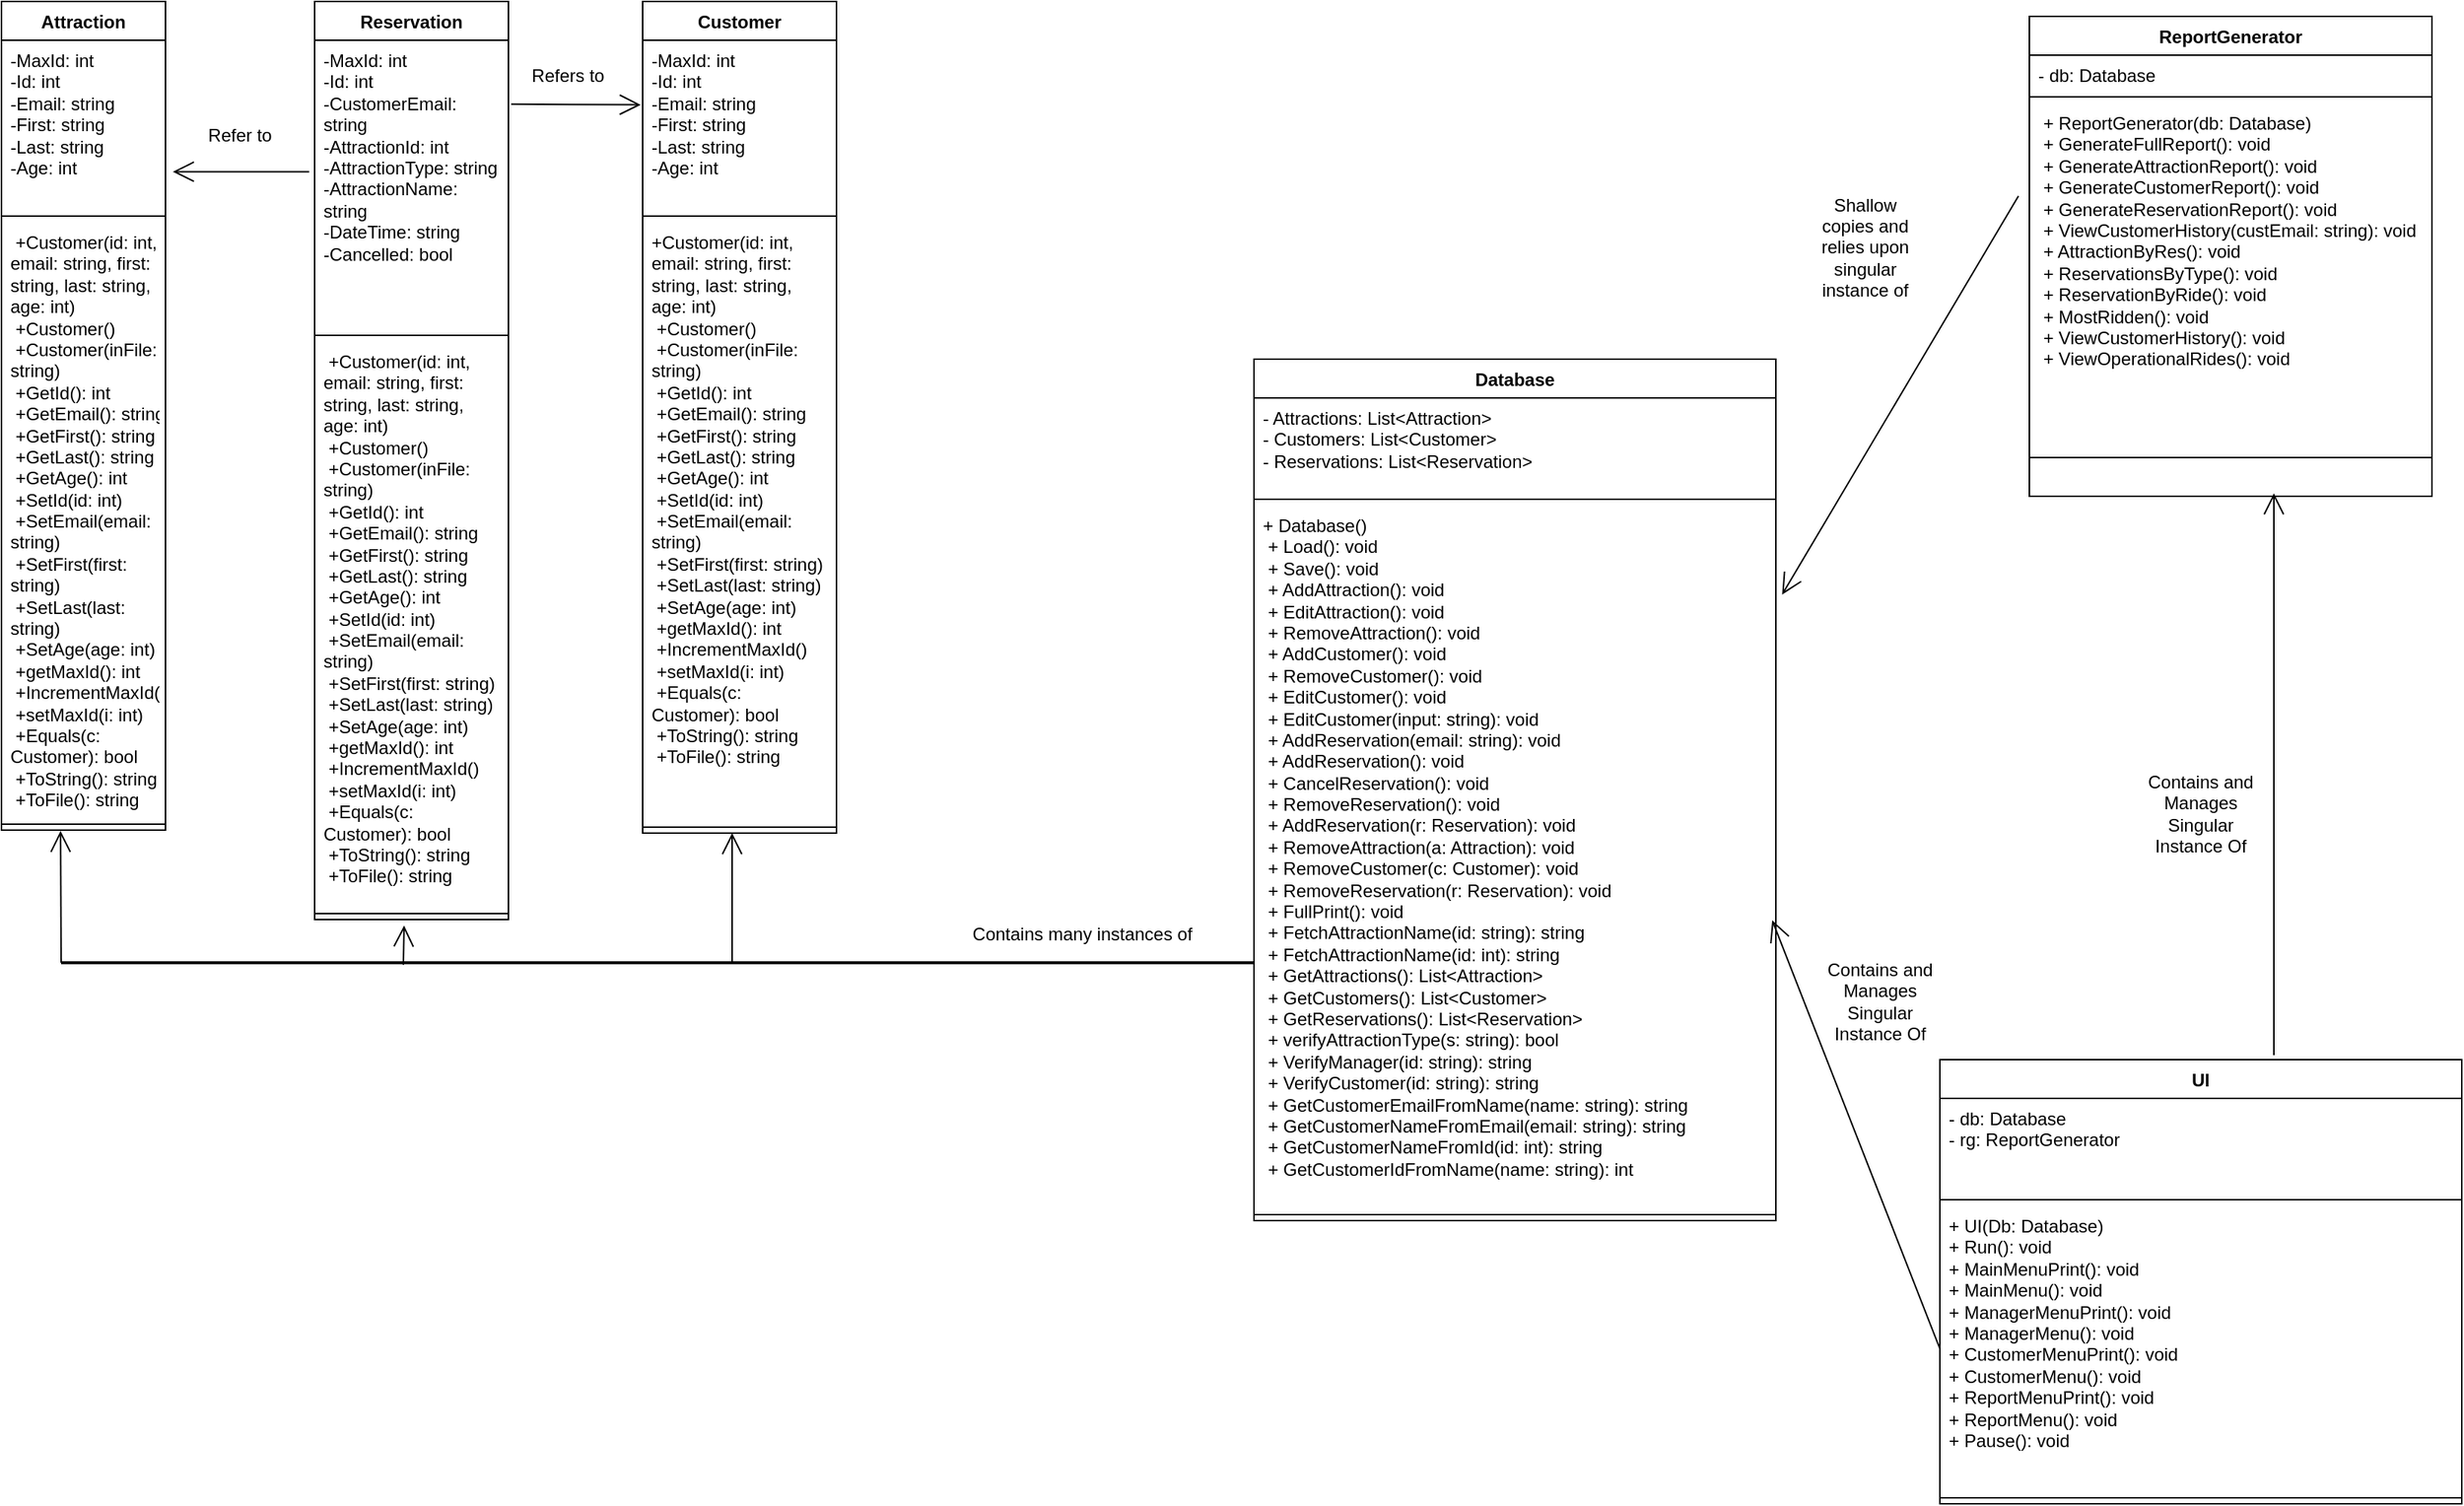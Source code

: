 <mxfile version="22.1.5" type="device">
  <diagram id="C5RBs43oDa-KdzZeNtuy" name="Page-1">
    <mxGraphModel dx="2090" dy="1170" grid="1" gridSize="10" guides="1" tooltips="1" connect="1" arrows="1" fold="1" page="1" pageScale="1" pageWidth="827" pageHeight="1169" math="0" shadow="0">
      <root>
        <mxCell id="WIyWlLk6GJQsqaUBKTNV-0" />
        <mxCell id="WIyWlLk6GJQsqaUBKTNV-1" parent="WIyWlLk6GJQsqaUBKTNV-0" />
        <mxCell id="RIVzl25gJOx5hHSlunZJ-0" value="Reservation" style="swimlane;fontStyle=1;align=center;verticalAlign=top;childLayout=stackLayout;horizontal=1;startSize=26;horizontalStack=0;resizeParent=1;resizeParentMax=0;resizeLast=0;collapsible=1;marginBottom=0;whiteSpace=wrap;html=1;" vertex="1" parent="WIyWlLk6GJQsqaUBKTNV-1">
          <mxGeometry x="210" width="130" height="616" as="geometry" />
        </mxCell>
        <mxCell id="RIVzl25gJOx5hHSlunZJ-1" value="-MaxId: int&lt;br/&gt; -Id: int&lt;br/&gt; -CustomerEmail: string&lt;br/&gt; -AttractionId: int&lt;br/&gt; -AttractionType: string&lt;br/&gt; -AttractionName: string&lt;br/&gt; -DateTime: string&lt;br/&gt; -Cancelled: bool" style="text;strokeColor=none;fillColor=none;align=left;verticalAlign=top;spacingLeft=4;spacingRight=4;overflow=hidden;rotatable=0;points=[[0,0.5],[1,0.5]];portConstraint=eastwest;whiteSpace=wrap;html=1;" vertex="1" parent="RIVzl25gJOx5hHSlunZJ-0">
          <mxGeometry y="26" width="130" height="194" as="geometry" />
        </mxCell>
        <mxCell id="RIVzl25gJOx5hHSlunZJ-4" value="" style="line;strokeWidth=1;fillColor=none;align=left;verticalAlign=middle;spacingTop=-1;spacingLeft=3;spacingRight=3;rotatable=0;labelPosition=right;points=[];portConstraint=eastwest;strokeColor=inherit;" vertex="1" parent="RIVzl25gJOx5hHSlunZJ-0">
          <mxGeometry y="220" width="130" height="8" as="geometry" />
        </mxCell>
        <mxCell id="RIVzl25gJOx5hHSlunZJ-3" value="&lt;div&gt;&amp;nbsp;+Customer(id: int, email: string, first: string, last: string, age: int)&lt;/div&gt;&lt;div&gt;&amp;nbsp;+Customer()&lt;/div&gt;&lt;div&gt;&amp;nbsp;+Customer(inFile: string)&lt;/div&gt;&lt;div&gt;&amp;nbsp;+GetId(): int&lt;/div&gt;&lt;div&gt;&amp;nbsp;+GetEmail(): string&lt;/div&gt;&lt;div&gt;&amp;nbsp;+GetFirst(): string&lt;/div&gt;&lt;div&gt;&amp;nbsp;+GetLast(): string&lt;/div&gt;&lt;div&gt;&amp;nbsp;+GetAge(): int&lt;/div&gt;&lt;div&gt;&amp;nbsp;+SetId(id: int)&lt;/div&gt;&lt;div&gt;&amp;nbsp;+SetEmail(email: string)&lt;/div&gt;&lt;div&gt;&amp;nbsp;+SetFirst(first: string)&lt;/div&gt;&lt;div&gt;&amp;nbsp;+SetLast(last: string)&lt;/div&gt;&lt;div&gt;&amp;nbsp;+SetAge(age: int)&lt;/div&gt;&lt;div&gt;&amp;nbsp;+getMaxId(): int&lt;/div&gt;&lt;div&gt;&amp;nbsp;+IncrementMaxId()&lt;/div&gt;&lt;div&gt;&amp;nbsp;+setMaxId(i: int)&lt;/div&gt;&lt;div&gt;&amp;nbsp;+Equals(c: Customer): bool&lt;/div&gt;&lt;div&gt;&amp;nbsp;+ToString(): string&lt;/div&gt;&lt;div&gt;&amp;nbsp;+ToFile(): string&lt;/div&gt;" style="text;strokeColor=none;fillColor=none;align=left;verticalAlign=top;spacingLeft=4;spacingRight=4;overflow=hidden;rotatable=0;points=[[0,0.5],[1,0.5]];portConstraint=eastwest;whiteSpace=wrap;html=1;" vertex="1" parent="RIVzl25gJOx5hHSlunZJ-0">
          <mxGeometry y="228" width="130" height="380" as="geometry" />
        </mxCell>
        <mxCell id="RIVzl25gJOx5hHSlunZJ-2" value="" style="line;strokeWidth=1;fillColor=none;align=left;verticalAlign=middle;spacingTop=-1;spacingLeft=3;spacingRight=3;rotatable=0;labelPosition=right;points=[];portConstraint=eastwest;strokeColor=inherit;" vertex="1" parent="RIVzl25gJOx5hHSlunZJ-0">
          <mxGeometry y="608" width="130" height="8" as="geometry" />
        </mxCell>
        <mxCell id="RIVzl25gJOx5hHSlunZJ-5" value="Attraction" style="swimlane;fontStyle=1;align=center;verticalAlign=top;childLayout=stackLayout;horizontal=1;startSize=26;horizontalStack=0;resizeParent=1;resizeParentMax=0;resizeLast=0;collapsible=1;marginBottom=0;whiteSpace=wrap;html=1;" vertex="1" parent="WIyWlLk6GJQsqaUBKTNV-1">
          <mxGeometry width="110" height="556" as="geometry" />
        </mxCell>
        <mxCell id="RIVzl25gJOx5hHSlunZJ-6" value=" -MaxId: int&lt;br/&gt; -Id: int&lt;br/&gt; -Email: string&lt;br/&gt; -First: string&lt;br/&gt; -Last: string&lt;br/&gt; -Age: int" style="text;strokeColor=none;fillColor=none;align=left;verticalAlign=top;spacingLeft=4;spacingRight=4;overflow=hidden;rotatable=0;points=[[0,0.5],[1,0.5]];portConstraint=eastwest;whiteSpace=wrap;html=1;" vertex="1" parent="RIVzl25gJOx5hHSlunZJ-5">
          <mxGeometry y="26" width="110" height="114" as="geometry" />
        </mxCell>
        <mxCell id="RIVzl25gJOx5hHSlunZJ-7" value="" style="line;strokeWidth=1;fillColor=none;align=left;verticalAlign=middle;spacingTop=-1;spacingLeft=3;spacingRight=3;rotatable=0;labelPosition=right;points=[];portConstraint=eastwest;strokeColor=inherit;" vertex="1" parent="RIVzl25gJOx5hHSlunZJ-5">
          <mxGeometry y="140" width="110" height="8" as="geometry" />
        </mxCell>
        <mxCell id="RIVzl25gJOx5hHSlunZJ-8" value="&lt;div&gt;&amp;nbsp;+Customer(id: int, email: string, first: string, last: string, age: int)&lt;/div&gt;&lt;div&gt;&amp;nbsp;+Customer()&lt;/div&gt;&lt;div&gt;&amp;nbsp;+Customer(inFile: string)&lt;/div&gt;&lt;div&gt;&amp;nbsp;+GetId(): int&lt;/div&gt;&lt;div&gt;&amp;nbsp;+GetEmail(): string&lt;/div&gt;&lt;div&gt;&amp;nbsp;+GetFirst(): string&lt;/div&gt;&lt;div&gt;&amp;nbsp;+GetLast(): string&lt;/div&gt;&lt;div&gt;&amp;nbsp;+GetAge(): int&lt;/div&gt;&lt;div&gt;&amp;nbsp;+SetId(id: int)&lt;/div&gt;&lt;div&gt;&amp;nbsp;+SetEmail(email: string)&lt;/div&gt;&lt;div&gt;&amp;nbsp;+SetFirst(first: string)&lt;/div&gt;&lt;div&gt;&amp;nbsp;+SetLast(last: string)&lt;/div&gt;&lt;div&gt;&amp;nbsp;+SetAge(age: int)&lt;/div&gt;&lt;div&gt;&amp;nbsp;+getMaxId(): int&lt;/div&gt;&lt;div&gt;&amp;nbsp;+IncrementMaxId()&lt;/div&gt;&lt;div&gt;&amp;nbsp;+setMaxId(i: int)&lt;/div&gt;&lt;div&gt;&amp;nbsp;+Equals(c: Customer): bool&lt;/div&gt;&lt;div&gt;&amp;nbsp;+ToString(): string&lt;/div&gt;&lt;div&gt;&amp;nbsp;+ToFile(): string&lt;/div&gt;" style="text;strokeColor=none;fillColor=none;align=left;verticalAlign=top;spacingLeft=4;spacingRight=4;overflow=hidden;rotatable=0;points=[[0,0.5],[1,0.5]];portConstraint=eastwest;whiteSpace=wrap;html=1;" vertex="1" parent="RIVzl25gJOx5hHSlunZJ-5">
          <mxGeometry y="148" width="110" height="400" as="geometry" />
        </mxCell>
        <mxCell id="RIVzl25gJOx5hHSlunZJ-9" value="" style="line;strokeWidth=1;fillColor=none;align=left;verticalAlign=middle;spacingTop=-1;spacingLeft=3;spacingRight=3;rotatable=0;labelPosition=right;points=[];portConstraint=eastwest;strokeColor=inherit;" vertex="1" parent="RIVzl25gJOx5hHSlunZJ-5">
          <mxGeometry y="548" width="110" height="8" as="geometry" />
        </mxCell>
        <mxCell id="RIVzl25gJOx5hHSlunZJ-10" value="Customer" style="swimlane;fontStyle=1;align=center;verticalAlign=top;childLayout=stackLayout;horizontal=1;startSize=26;horizontalStack=0;resizeParent=1;resizeParentMax=0;resizeLast=0;collapsible=1;marginBottom=0;whiteSpace=wrap;html=1;" vertex="1" parent="WIyWlLk6GJQsqaUBKTNV-1">
          <mxGeometry x="430" width="130" height="558" as="geometry" />
        </mxCell>
        <mxCell id="RIVzl25gJOx5hHSlunZJ-11" value=" -MaxId: int&lt;br/&gt; -Id: int&lt;br/&gt; -Email: string&lt;br/&gt; -First: string&lt;br/&gt; -Last: string&lt;br/&gt; -Age: int" style="text;strokeColor=none;fillColor=none;align=left;verticalAlign=top;spacingLeft=4;spacingRight=4;overflow=hidden;rotatable=0;points=[[0,0.5],[1,0.5]];portConstraint=eastwest;whiteSpace=wrap;html=1;" vertex="1" parent="RIVzl25gJOx5hHSlunZJ-10">
          <mxGeometry y="26" width="130" height="114" as="geometry" />
        </mxCell>
        <mxCell id="RIVzl25gJOx5hHSlunZJ-12" value="" style="line;strokeWidth=1;fillColor=none;align=left;verticalAlign=middle;spacingTop=-1;spacingLeft=3;spacingRight=3;rotatable=0;labelPosition=right;points=[];portConstraint=eastwest;strokeColor=inherit;" vertex="1" parent="RIVzl25gJOx5hHSlunZJ-10">
          <mxGeometry y="140" width="130" height="8" as="geometry" />
        </mxCell>
        <mxCell id="RIVzl25gJOx5hHSlunZJ-13" value="&lt;div&gt;&lt;div&gt;+Customer(id: int, email: string, first: string, last: string, age: int)&lt;/div&gt;&lt;div&gt;&amp;nbsp;+Customer()&lt;/div&gt;&lt;div&gt;&amp;nbsp;+Customer(inFile: string)&lt;/div&gt;&lt;div&gt;&amp;nbsp;+GetId(): int&lt;/div&gt;&lt;div&gt;&amp;nbsp;+GetEmail(): string&lt;/div&gt;&lt;div&gt;&amp;nbsp;+GetFirst(): string&lt;/div&gt;&lt;div&gt;&amp;nbsp;+GetLast(): string&lt;/div&gt;&lt;div&gt;&amp;nbsp;+GetAge(): int&lt;/div&gt;&lt;div&gt;&amp;nbsp;+SetId(id: int)&lt;/div&gt;&lt;div&gt;&amp;nbsp;+SetEmail(email: string)&lt;/div&gt;&lt;div&gt;&amp;nbsp;+SetFirst(first: string)&lt;/div&gt;&lt;div&gt;&amp;nbsp;+SetLast(last: string)&lt;/div&gt;&lt;div&gt;&amp;nbsp;+SetAge(age: int)&lt;/div&gt;&lt;div&gt;&amp;nbsp;+getMaxId(): int&lt;/div&gt;&lt;div&gt;&amp;nbsp;+IncrementMaxId()&lt;/div&gt;&lt;div&gt;&amp;nbsp;+setMaxId(i: int)&lt;/div&gt;&lt;div&gt;&amp;nbsp;+Equals(c: Customer): bool&lt;/div&gt;&lt;div&gt;&amp;nbsp;+ToString(): string&lt;/div&gt;&lt;div&gt;&amp;nbsp;+ToFile(): string&lt;/div&gt;&lt;/div&gt;" style="text;strokeColor=none;fillColor=none;align=left;verticalAlign=top;spacingLeft=4;spacingRight=4;overflow=hidden;rotatable=0;points=[[0,0.5],[1,0.5]];portConstraint=eastwest;whiteSpace=wrap;html=1;" vertex="1" parent="RIVzl25gJOx5hHSlunZJ-10">
          <mxGeometry y="148" width="130" height="402" as="geometry" />
        </mxCell>
        <mxCell id="RIVzl25gJOx5hHSlunZJ-14" value="" style="line;strokeWidth=1;fillColor=none;align=left;verticalAlign=middle;spacingTop=-1;spacingLeft=3;spacingRight=3;rotatable=0;labelPosition=right;points=[];portConstraint=eastwest;strokeColor=inherit;" vertex="1" parent="RIVzl25gJOx5hHSlunZJ-10">
          <mxGeometry y="550" width="130" height="8" as="geometry" />
        </mxCell>
        <mxCell id="RIVzl25gJOx5hHSlunZJ-15" value="" style="endArrow=open;endFill=1;endSize=12;html=1;rounded=0;exitX=1.014;exitY=0.221;exitDx=0;exitDy=0;exitPerimeter=0;entryX=-0.01;entryY=0.38;entryDx=0;entryDy=0;entryPerimeter=0;" edge="1" parent="WIyWlLk6GJQsqaUBKTNV-1" source="RIVzl25gJOx5hHSlunZJ-1" target="RIVzl25gJOx5hHSlunZJ-11">
          <mxGeometry width="160" relative="1" as="geometry">
            <mxPoint x="310" y="290" as="sourcePoint" />
            <mxPoint x="470" y="290" as="targetPoint" />
          </mxGeometry>
        </mxCell>
        <mxCell id="RIVzl25gJOx5hHSlunZJ-16" value="" style="endArrow=open;endFill=1;endSize=12;html=1;rounded=0;exitX=-0.028;exitY=0.455;exitDx=0;exitDy=0;exitPerimeter=0;entryX=1.045;entryY=0.774;entryDx=0;entryDy=0;entryPerimeter=0;" edge="1" parent="WIyWlLk6GJQsqaUBKTNV-1" source="RIVzl25gJOx5hHSlunZJ-1" target="RIVzl25gJOx5hHSlunZJ-6">
          <mxGeometry width="160" relative="1" as="geometry">
            <mxPoint x="310" y="290" as="sourcePoint" />
            <mxPoint x="470" y="290" as="targetPoint" />
          </mxGeometry>
        </mxCell>
        <UserObject label="Refer to" placeholders="1" name="Variable" id="RIVzl25gJOx5hHSlunZJ-17">
          <mxCell style="text;html=1;strokeColor=none;fillColor=none;align=center;verticalAlign=middle;whiteSpace=wrap;overflow=hidden;" vertex="1" parent="WIyWlLk6GJQsqaUBKTNV-1">
            <mxGeometry x="120" y="80" width="80" height="20" as="geometry" />
          </mxCell>
        </UserObject>
        <UserObject label="Refers to" placeholders="1" name="Variable" id="RIVzl25gJOx5hHSlunZJ-18">
          <mxCell style="text;html=1;strokeColor=none;fillColor=none;align=center;verticalAlign=middle;whiteSpace=wrap;overflow=hidden;" vertex="1" parent="WIyWlLk6GJQsqaUBKTNV-1">
            <mxGeometry x="340" y="40" width="80" height="20" as="geometry" />
          </mxCell>
        </UserObject>
        <mxCell id="RIVzl25gJOx5hHSlunZJ-20" value="Database" style="swimlane;fontStyle=1;align=center;verticalAlign=top;childLayout=stackLayout;horizontal=1;startSize=26;horizontalStack=0;resizeParent=1;resizeParentMax=0;resizeLast=0;collapsible=1;marginBottom=0;whiteSpace=wrap;html=1;" vertex="1" parent="WIyWlLk6GJQsqaUBKTNV-1">
          <mxGeometry x="840" y="240" width="350" height="578" as="geometry" />
        </mxCell>
        <mxCell id="RIVzl25gJOx5hHSlunZJ-21" value=" - Attractions: List&amp;lt;Attraction&amp;gt;&lt;br/&gt; - Customers: List&amp;lt;Customer&amp;gt;&lt;br/&gt; - Reservations: List&amp;lt;Reservation&amp;gt;" style="text;strokeColor=none;fillColor=none;align=left;verticalAlign=top;spacingLeft=4;spacingRight=4;overflow=hidden;rotatable=0;points=[[0,0.5],[1,0.5]];portConstraint=eastwest;whiteSpace=wrap;html=1;" vertex="1" parent="RIVzl25gJOx5hHSlunZJ-20">
          <mxGeometry y="26" width="350" height="64" as="geometry" />
        </mxCell>
        <mxCell id="RIVzl25gJOx5hHSlunZJ-22" value="" style="line;strokeWidth=1;fillColor=none;align=left;verticalAlign=middle;spacingTop=-1;spacingLeft=3;spacingRight=3;rotatable=0;labelPosition=right;points=[];portConstraint=eastwest;strokeColor=inherit;" vertex="1" parent="RIVzl25gJOx5hHSlunZJ-20">
          <mxGeometry y="90" width="350" height="8" as="geometry" />
        </mxCell>
        <mxCell id="RIVzl25gJOx5hHSlunZJ-23" value="&lt;div&gt;+ Database()&lt;/div&gt;&lt;div&gt;&amp;nbsp;+ Load(): void&lt;/div&gt;&lt;div&gt;&amp;nbsp;+ Save(): void&lt;/div&gt;&lt;div&gt;&amp;nbsp;+ AddAttraction(): void&lt;/div&gt;&lt;div&gt;&amp;nbsp;+ EditAttraction(): void&lt;/div&gt;&lt;div&gt;&amp;nbsp;+ RemoveAttraction(): void&lt;/div&gt;&lt;div&gt;&amp;nbsp;+ AddCustomer(): void&lt;/div&gt;&lt;div&gt;&amp;nbsp;+ RemoveCustomer(): void&lt;/div&gt;&lt;div&gt;&amp;nbsp;+ EditCustomer(): void&lt;/div&gt;&lt;div&gt;&amp;nbsp;+ EditCustomer(input: string): void&lt;/div&gt;&lt;div&gt;&amp;nbsp;+ AddReservation(email: string): void&lt;/div&gt;&lt;div&gt;&amp;nbsp;+ AddReservation(): void&lt;/div&gt;&lt;div&gt;&amp;nbsp;+ CancelReservation(): void&lt;/div&gt;&lt;div&gt;&amp;nbsp;+ RemoveReservation(): void&lt;/div&gt;&lt;div&gt;&amp;nbsp;+ AddReservation(r: Reservation): void&lt;/div&gt;&lt;div&gt;&amp;nbsp;+ RemoveAttraction(a: Attraction): void&lt;/div&gt;&lt;div&gt;&amp;nbsp;+ RemoveCustomer(c: Customer): void&lt;/div&gt;&lt;div&gt;&amp;nbsp;+ RemoveReservation(r: Reservation): void&lt;/div&gt;&lt;div&gt;&amp;nbsp;+ FullPrint(): void&lt;/div&gt;&lt;div&gt;&amp;nbsp;+ FetchAttractionName(id: string): string&lt;/div&gt;&lt;div&gt;&amp;nbsp;+ FetchAttractionName(id: int): string&lt;/div&gt;&lt;div&gt;&amp;nbsp;+ GetAttractions(): List&amp;lt;Attraction&amp;gt;&lt;/div&gt;&lt;div&gt;&amp;nbsp;+ GetCustomers(): List&amp;lt;Customer&amp;gt;&lt;/div&gt;&lt;div&gt;&amp;nbsp;+ GetReservations(): List&amp;lt;Reservation&amp;gt;&lt;/div&gt;&lt;div&gt;&amp;nbsp;+ verifyAttractionType(s: string): bool&lt;/div&gt;&lt;div&gt;&amp;nbsp;+ VerifyManager(id: string): string&lt;/div&gt;&lt;div&gt;&amp;nbsp;+ VerifyCustomer(id: string): string&lt;/div&gt;&lt;div&gt;&amp;nbsp;+ GetCustomerEmailFromName(name: string): string&lt;/div&gt;&lt;div&gt;&amp;nbsp;+ GetCustomerNameFromEmail(email: string): string&lt;/div&gt;&lt;div&gt;&amp;nbsp;+ GetCustomerNameFromId(id: int): string&lt;/div&gt;&lt;div&gt;&amp;nbsp;+ GetCustomerIdFromName(name: string): int&lt;/div&gt;" style="text;strokeColor=none;fillColor=none;align=left;verticalAlign=top;spacingLeft=4;spacingRight=4;overflow=hidden;rotatable=0;points=[[0,0.5],[1,0.5]];portConstraint=eastwest;whiteSpace=wrap;html=1;" vertex="1" parent="RIVzl25gJOx5hHSlunZJ-20">
          <mxGeometry y="98" width="350" height="472" as="geometry" />
        </mxCell>
        <mxCell id="RIVzl25gJOx5hHSlunZJ-24" value="" style="line;strokeWidth=1;fillColor=none;align=left;verticalAlign=middle;spacingTop=-1;spacingLeft=3;spacingRight=3;rotatable=0;labelPosition=right;points=[];portConstraint=eastwest;strokeColor=inherit;" vertex="1" parent="RIVzl25gJOx5hHSlunZJ-20">
          <mxGeometry y="570" width="350" height="8" as="geometry" />
        </mxCell>
        <mxCell id="RIVzl25gJOx5hHSlunZJ-25" value="" style="line;strokeWidth=2;html=1;" vertex="1" parent="WIyWlLk6GJQsqaUBKTNV-1">
          <mxGeometry x="40" y="640" width="450" height="10" as="geometry" />
        </mxCell>
        <mxCell id="RIVzl25gJOx5hHSlunZJ-26" value="" style="endArrow=open;endFill=1;endSize=12;html=1;rounded=0;exitX=0;exitY=0.5;exitDx=0;exitDy=0;exitPerimeter=0;entryX=0.36;entryY=1.068;entryDx=0;entryDy=0;entryPerimeter=0;" edge="1" parent="WIyWlLk6GJQsqaUBKTNV-1" source="RIVzl25gJOx5hHSlunZJ-25" target="RIVzl25gJOx5hHSlunZJ-9">
          <mxGeometry width="160" relative="1" as="geometry">
            <mxPoint x="310" y="800" as="sourcePoint" />
            <mxPoint x="470" y="800" as="targetPoint" />
          </mxGeometry>
        </mxCell>
        <mxCell id="RIVzl25gJOx5hHSlunZJ-27" value="" style="endArrow=open;endFill=1;endSize=12;html=1;rounded=0;exitX=0.51;exitY=0.635;exitDx=0;exitDy=0;exitPerimeter=0;" edge="1" parent="WIyWlLk6GJQsqaUBKTNV-1" source="RIVzl25gJOx5hHSlunZJ-25">
          <mxGeometry width="160" relative="1" as="geometry">
            <mxPoint x="260" y="650" as="sourcePoint" />
            <mxPoint x="270" y="620" as="targetPoint" />
          </mxGeometry>
        </mxCell>
        <mxCell id="RIVzl25gJOx5hHSlunZJ-30" value="" style="endArrow=open;endFill=1;endSize=12;html=1;rounded=0;exitX=0;exitY=0.5;exitDx=0;exitDy=0;exitPerimeter=0;entryX=0.36;entryY=1.068;entryDx=0;entryDy=0;entryPerimeter=0;" edge="1" parent="WIyWlLk6GJQsqaUBKTNV-1">
          <mxGeometry width="160" relative="1" as="geometry">
            <mxPoint x="490" y="646" as="sourcePoint" />
            <mxPoint x="490" y="558" as="targetPoint" />
          </mxGeometry>
        </mxCell>
        <UserObject label="Contains many instances of" placeholders="1" name="Variable" id="RIVzl25gJOx5hHSlunZJ-31">
          <mxCell style="text;html=1;strokeColor=none;fillColor=none;align=center;verticalAlign=middle;whiteSpace=wrap;overflow=hidden;" vertex="1" parent="WIyWlLk6GJQsqaUBKTNV-1">
            <mxGeometry x="640" y="616" width="170" height="20" as="geometry" />
          </mxCell>
        </UserObject>
        <mxCell id="RIVzl25gJOx5hHSlunZJ-32" value="ReportGenerator" style="swimlane;fontStyle=1;align=center;verticalAlign=top;childLayout=stackLayout;horizontal=1;startSize=26;horizontalStack=0;resizeParent=1;resizeParentMax=0;resizeLast=0;collapsible=1;marginBottom=0;whiteSpace=wrap;html=1;" vertex="1" parent="WIyWlLk6GJQsqaUBKTNV-1">
          <mxGeometry x="1360" y="10" width="270" height="322" as="geometry" />
        </mxCell>
        <mxCell id="RIVzl25gJOx5hHSlunZJ-33" value="- db: Database       " style="text;strokeColor=none;fillColor=none;align=left;verticalAlign=top;spacingLeft=4;spacingRight=4;overflow=hidden;rotatable=0;points=[[0,0.5],[1,0.5]];portConstraint=eastwest;whiteSpace=wrap;html=1;" vertex="1" parent="RIVzl25gJOx5hHSlunZJ-32">
          <mxGeometry y="26" width="270" height="24" as="geometry" />
        </mxCell>
        <mxCell id="RIVzl25gJOx5hHSlunZJ-34" value="" style="line;strokeWidth=1;fillColor=none;align=left;verticalAlign=middle;spacingTop=-1;spacingLeft=3;spacingRight=3;rotatable=0;labelPosition=right;points=[];portConstraint=eastwest;strokeColor=inherit;" vertex="1" parent="RIVzl25gJOx5hHSlunZJ-32">
          <mxGeometry y="50" width="270" height="8" as="geometry" />
        </mxCell>
        <mxCell id="RIVzl25gJOx5hHSlunZJ-35" value="&lt;div&gt;&lt;span style=&quot;background-color: initial;&quot;&gt;&amp;nbsp;+ ReportGenerator(db: Database)&amp;nbsp; &amp;nbsp; &amp;nbsp;&lt;/span&gt;&lt;br&gt;&lt;/div&gt;&lt;div&gt;&amp;nbsp;+ GenerateFullReport(): void&amp;nbsp; &amp;nbsp; &amp;nbsp; &amp;nbsp; &amp;nbsp;&amp;nbsp;&lt;/div&gt;&lt;div&gt;&amp;nbsp;+ GenerateAttractionReport(): void&amp;nbsp; &amp;nbsp;&amp;nbsp;&lt;/div&gt;&lt;div&gt;&amp;nbsp;+ GenerateCustomerReport(): void&amp;nbsp; &amp;nbsp; &amp;nbsp;&amp;nbsp;&lt;/div&gt;&lt;div&gt;&amp;nbsp;+ GenerateReservationReport(): void&amp;nbsp;&amp;nbsp;&lt;/div&gt;&lt;div&gt;&amp;nbsp;+ ViewCustomerHistory(custEmail: string): void&amp;nbsp;&lt;/div&gt;&lt;div&gt;&amp;nbsp;+ AttractionByRes(): void&amp;nbsp; &amp;nbsp; &amp;nbsp; &amp;nbsp; &amp;nbsp; &amp;nbsp; &amp;nbsp;&lt;/div&gt;&lt;div&gt;&amp;nbsp;+ ReservationsByType(): void&amp;nbsp; &amp;nbsp; &amp;nbsp; &amp;nbsp; &amp;nbsp;&lt;/div&gt;&lt;div&gt;&amp;nbsp;+ ReservationByRide(): void&amp;nbsp; &amp;nbsp; &amp;nbsp; &amp;nbsp; &amp;nbsp;&amp;nbsp;&lt;/div&gt;&lt;div&gt;&amp;nbsp;+ MostRidden(): void&amp;nbsp; &amp;nbsp; &amp;nbsp; &amp;nbsp; &amp;nbsp; &amp;nbsp; &amp;nbsp; &amp;nbsp; &amp;nbsp;&amp;nbsp;&lt;/div&gt;&lt;div&gt;&amp;nbsp;+ ViewCustomerHistory(): void&amp;nbsp; &amp;nbsp; &amp;nbsp; &amp;nbsp;&amp;nbsp;&lt;/div&gt;&lt;div&gt;&amp;nbsp;+ ViewOperationalRides(): void&amp;nbsp;&lt;/div&gt;" style="text;strokeColor=none;fillColor=none;align=left;verticalAlign=top;spacingLeft=4;spacingRight=4;overflow=hidden;rotatable=0;points=[[0,0.5],[1,0.5]];portConstraint=eastwest;whiteSpace=wrap;html=1;" vertex="1" parent="RIVzl25gJOx5hHSlunZJ-32">
          <mxGeometry y="58" width="270" height="212" as="geometry" />
        </mxCell>
        <mxCell id="RIVzl25gJOx5hHSlunZJ-36" value="" style="line;strokeWidth=1;fillColor=none;align=left;verticalAlign=middle;spacingTop=-1;spacingLeft=3;spacingRight=3;rotatable=0;labelPosition=right;points=[];portConstraint=eastwest;strokeColor=inherit;" vertex="1" parent="RIVzl25gJOx5hHSlunZJ-32">
          <mxGeometry y="270" width="270" height="52" as="geometry" />
        </mxCell>
        <mxCell id="RIVzl25gJOx5hHSlunZJ-37" value="" style="endArrow=open;endFill=1;endSize=12;html=1;rounded=0;exitX=-0.027;exitY=0.295;exitDx=0;exitDy=0;exitPerimeter=0;entryX=1.012;entryY=0.127;entryDx=0;entryDy=0;entryPerimeter=0;" edge="1" parent="WIyWlLk6GJQsqaUBKTNV-1" source="RIVzl25gJOx5hHSlunZJ-35" target="RIVzl25gJOx5hHSlunZJ-23">
          <mxGeometry width="160" relative="1" as="geometry">
            <mxPoint x="450" y="890" as="sourcePoint" />
            <mxPoint x="610" y="890" as="targetPoint" />
          </mxGeometry>
        </mxCell>
        <UserObject label="Shallow copies and relies upon singular instance of" placeholders="1" name="Variable" id="RIVzl25gJOx5hHSlunZJ-38">
          <mxCell style="text;html=1;strokeColor=none;fillColor=none;align=center;verticalAlign=middle;whiteSpace=wrap;overflow=hidden;" vertex="1" parent="WIyWlLk6GJQsqaUBKTNV-1">
            <mxGeometry x="1210" y="120" width="80" height="90" as="geometry" />
          </mxCell>
        </UserObject>
        <mxCell id="RIVzl25gJOx5hHSlunZJ-39" value="UI" style="swimlane;fontStyle=1;align=center;verticalAlign=top;childLayout=stackLayout;horizontal=1;startSize=26;horizontalStack=0;resizeParent=1;resizeParentMax=0;resizeLast=0;collapsible=1;marginBottom=0;whiteSpace=wrap;html=1;" vertex="1" parent="WIyWlLk6GJQsqaUBKTNV-1">
          <mxGeometry x="1300" y="710" width="350" height="298" as="geometry" />
        </mxCell>
        <mxCell id="RIVzl25gJOx5hHSlunZJ-40" value="&lt;div&gt;- db: Database&amp;nbsp; &amp;nbsp; &amp;nbsp; &amp;nbsp; &amp;nbsp; &amp;nbsp; &amp;nbsp; &amp;nbsp; &amp;nbsp; &amp;nbsp;&amp;nbsp;&lt;/div&gt;&lt;div&gt;- rg: ReportGenerator&amp;nbsp;&lt;/div&gt;" style="text;strokeColor=none;fillColor=none;align=left;verticalAlign=top;spacingLeft=4;spacingRight=4;overflow=hidden;rotatable=0;points=[[0,0.5],[1,0.5]];portConstraint=eastwest;whiteSpace=wrap;html=1;" vertex="1" parent="RIVzl25gJOx5hHSlunZJ-39">
          <mxGeometry y="26" width="350" height="64" as="geometry" />
        </mxCell>
        <mxCell id="RIVzl25gJOx5hHSlunZJ-41" value="" style="line;strokeWidth=1;fillColor=none;align=left;verticalAlign=middle;spacingTop=-1;spacingLeft=3;spacingRight=3;rotatable=0;labelPosition=right;points=[];portConstraint=eastwest;strokeColor=inherit;" vertex="1" parent="RIVzl25gJOx5hHSlunZJ-39">
          <mxGeometry y="90" width="350" height="8" as="geometry" />
        </mxCell>
        <mxCell id="RIVzl25gJOx5hHSlunZJ-42" value="&lt;div&gt;+ UI(Db: Database)&lt;/div&gt;&lt;div&gt;&lt;span style=&quot;background-color: initial;&quot;&gt;+ Run(): void&amp;nbsp;&amp;nbsp;&lt;/span&gt;&lt;/div&gt;&lt;div&gt;+ MainMenuPrint(): void&lt;/div&gt;&lt;div&gt;+ MainMenu(): void&lt;/div&gt;&lt;div&gt;+ ManagerMenuPrint(): void&lt;/div&gt;&lt;div&gt;+ ManagerMenu(): void&lt;/div&gt;&lt;div&gt;+ CustomerMenuPrint(): void&lt;/div&gt;&lt;div&gt;&lt;span style=&quot;background-color: initial;&quot;&gt;+ CustomerMenu(): void&amp;nbsp;&lt;/span&gt;&lt;/div&gt;&lt;div&gt;+ ReportMenuPrint(): void&lt;/div&gt;&lt;div&gt;+ ReportMenu(): void&amp;nbsp;&lt;/div&gt;&lt;div&gt;+ Pause(): void&amp;nbsp;&amp;nbsp;&lt;/div&gt;" style="text;strokeColor=none;fillColor=none;align=left;verticalAlign=top;spacingLeft=4;spacingRight=4;overflow=hidden;rotatable=0;points=[[0,0.5],[1,0.5]];portConstraint=eastwest;whiteSpace=wrap;html=1;" vertex="1" parent="RIVzl25gJOx5hHSlunZJ-39">
          <mxGeometry y="98" width="350" height="192" as="geometry" />
        </mxCell>
        <mxCell id="RIVzl25gJOx5hHSlunZJ-43" value="" style="line;strokeWidth=1;fillColor=none;align=left;verticalAlign=middle;spacingTop=-1;spacingLeft=3;spacingRight=3;rotatable=0;labelPosition=right;points=[];portConstraint=eastwest;strokeColor=inherit;" vertex="1" parent="RIVzl25gJOx5hHSlunZJ-39">
          <mxGeometry y="290" width="350" height="8" as="geometry" />
        </mxCell>
        <mxCell id="RIVzl25gJOx5hHSlunZJ-44" value="" style="endArrow=open;endFill=1;endSize=12;html=1;rounded=0;exitX=0.64;exitY=-0.01;exitDx=0;exitDy=0;exitPerimeter=0;" edge="1" parent="WIyWlLk6GJQsqaUBKTNV-1" source="RIVzl25gJOx5hHSlunZJ-39">
          <mxGeometry width="160" relative="1" as="geometry">
            <mxPoint x="460" y="990" as="sourcePoint" />
            <mxPoint x="1524" y="330" as="targetPoint" />
          </mxGeometry>
        </mxCell>
        <mxCell id="RIVzl25gJOx5hHSlunZJ-45" value="" style="endArrow=open;endFill=1;endSize=12;html=1;rounded=0;exitX=0;exitY=0.5;exitDx=0;exitDy=0;entryX=0.993;entryY=0.59;entryDx=0;entryDy=0;entryPerimeter=0;" edge="1" parent="WIyWlLk6GJQsqaUBKTNV-1" source="RIVzl25gJOx5hHSlunZJ-42" target="RIVzl25gJOx5hHSlunZJ-23">
          <mxGeometry width="160" relative="1" as="geometry">
            <mxPoint x="460" y="990" as="sourcePoint" />
            <mxPoint x="620" y="990" as="targetPoint" />
          </mxGeometry>
        </mxCell>
        <UserObject label="Contains and Manages Singular Instance Of" placeholders="1" name="Variable" id="RIVzl25gJOx5hHSlunZJ-46">
          <mxCell style="text;html=1;strokeColor=none;fillColor=none;align=center;verticalAlign=middle;whiteSpace=wrap;overflow=hidden;" vertex="1" parent="WIyWlLk6GJQsqaUBKTNV-1">
            <mxGeometry x="1220" y="616" width="80" height="110" as="geometry" />
          </mxCell>
        </UserObject>
        <UserObject label="Contains and Manages Singular Instance Of" placeholders="1" name="Variable" id="RIVzl25gJOx5hHSlunZJ-48">
          <mxCell style="text;html=1;strokeColor=none;fillColor=none;align=center;verticalAlign=middle;whiteSpace=wrap;overflow=hidden;" vertex="1" parent="WIyWlLk6GJQsqaUBKTNV-1">
            <mxGeometry x="1435" y="490" width="80" height="110" as="geometry" />
          </mxCell>
        </UserObject>
        <mxCell id="RIVzl25gJOx5hHSlunZJ-49" value="" style="line;strokeWidth=2;html=1;" vertex="1" parent="WIyWlLk6GJQsqaUBKTNV-1">
          <mxGeometry x="480" y="640" width="360" height="10" as="geometry" />
        </mxCell>
      </root>
    </mxGraphModel>
  </diagram>
</mxfile>
